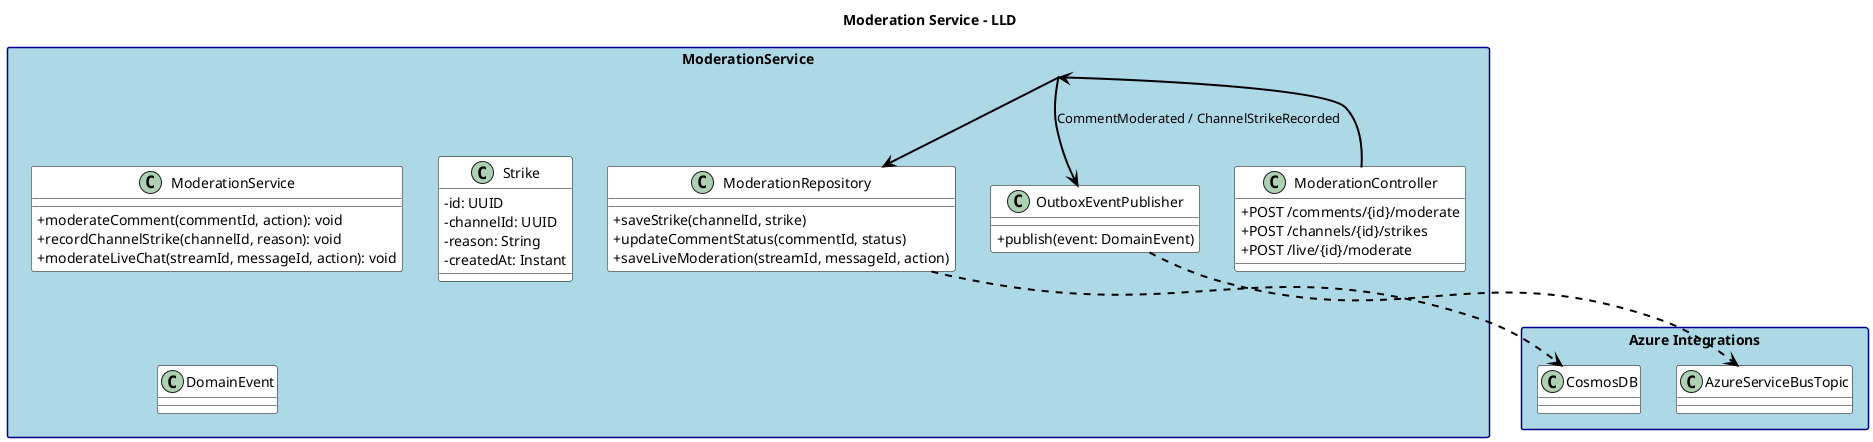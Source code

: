 @startuml
title Moderation Service - LLD

skinparam shadowing false
skinparam packageStyle rectangle
skinparam classAttributeIconSize 0
skinparam fontName "Helvetica"
skinparam titleFontName "Helvetica"
skinparam legendFontName "Helvetica"
skinparam noteFontName "Helvetica"
skinparam backgroundColor white
skinparam packageBackgroundColor lightblue
skinparam packageBorderColor darkblue
skinparam classBackgroundColor white
skinparam classBorderColor black
skinparam interfaceBackgroundColor lightgreen
skinparam interfaceBorderColor black
skinparam enumBackgroundColor lightyellow
skinparam enumBorderColor black
skinparam arrowColor black
skinparam arrowThickness 2


package "ModerationService" {
class ModerationController {
+POST /comments/{id}/moderate
+POST /channels/{id}/strikes
+POST /live/{id}/moderate
}

class ModerationService {
+moderateComment(commentId, action): void
+recordChannelStrike(channelId, reason): void
+moderateLiveChat(streamId, messageId, action): void
}

class ModerationRepository {
+saveStrike(channelId, strike)
+updateCommentStatus(commentId, status)
+saveLiveModeration(streamId, messageId, action)
}

class Strike {
-id: UUID
-channelId: UUID
-reason: String
-createdAt: Instant
}

class OutboxEventPublisher {
+publish(event: DomainEvent)
}
class DomainEvent {}
}

package "Azure Integrations" {
class CosmosDB
class AzureServiceBusTopic
}

ModerationController --> ModerationService
ModerationService --> ModerationRepository
ModerationRepository ..> CosmosDB
ModerationService --> OutboxEventPublisher : "CommentModerated / ChannelStrikeRecorded"
OutboxEventPublisher ..> AzureServiceBusTopic

@enduml

